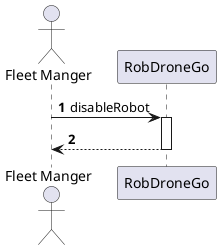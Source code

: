 @startuml processLevel1
'https://plantuml.com/sequence-diagram

autonumber
actor "Fleet Manger" as CM
participant RobDroneGo

CM -> RobDroneGo : disableRobot
activate RobDroneGo


RobDroneGo --> CM
deactivate RobDroneGo


@enduml